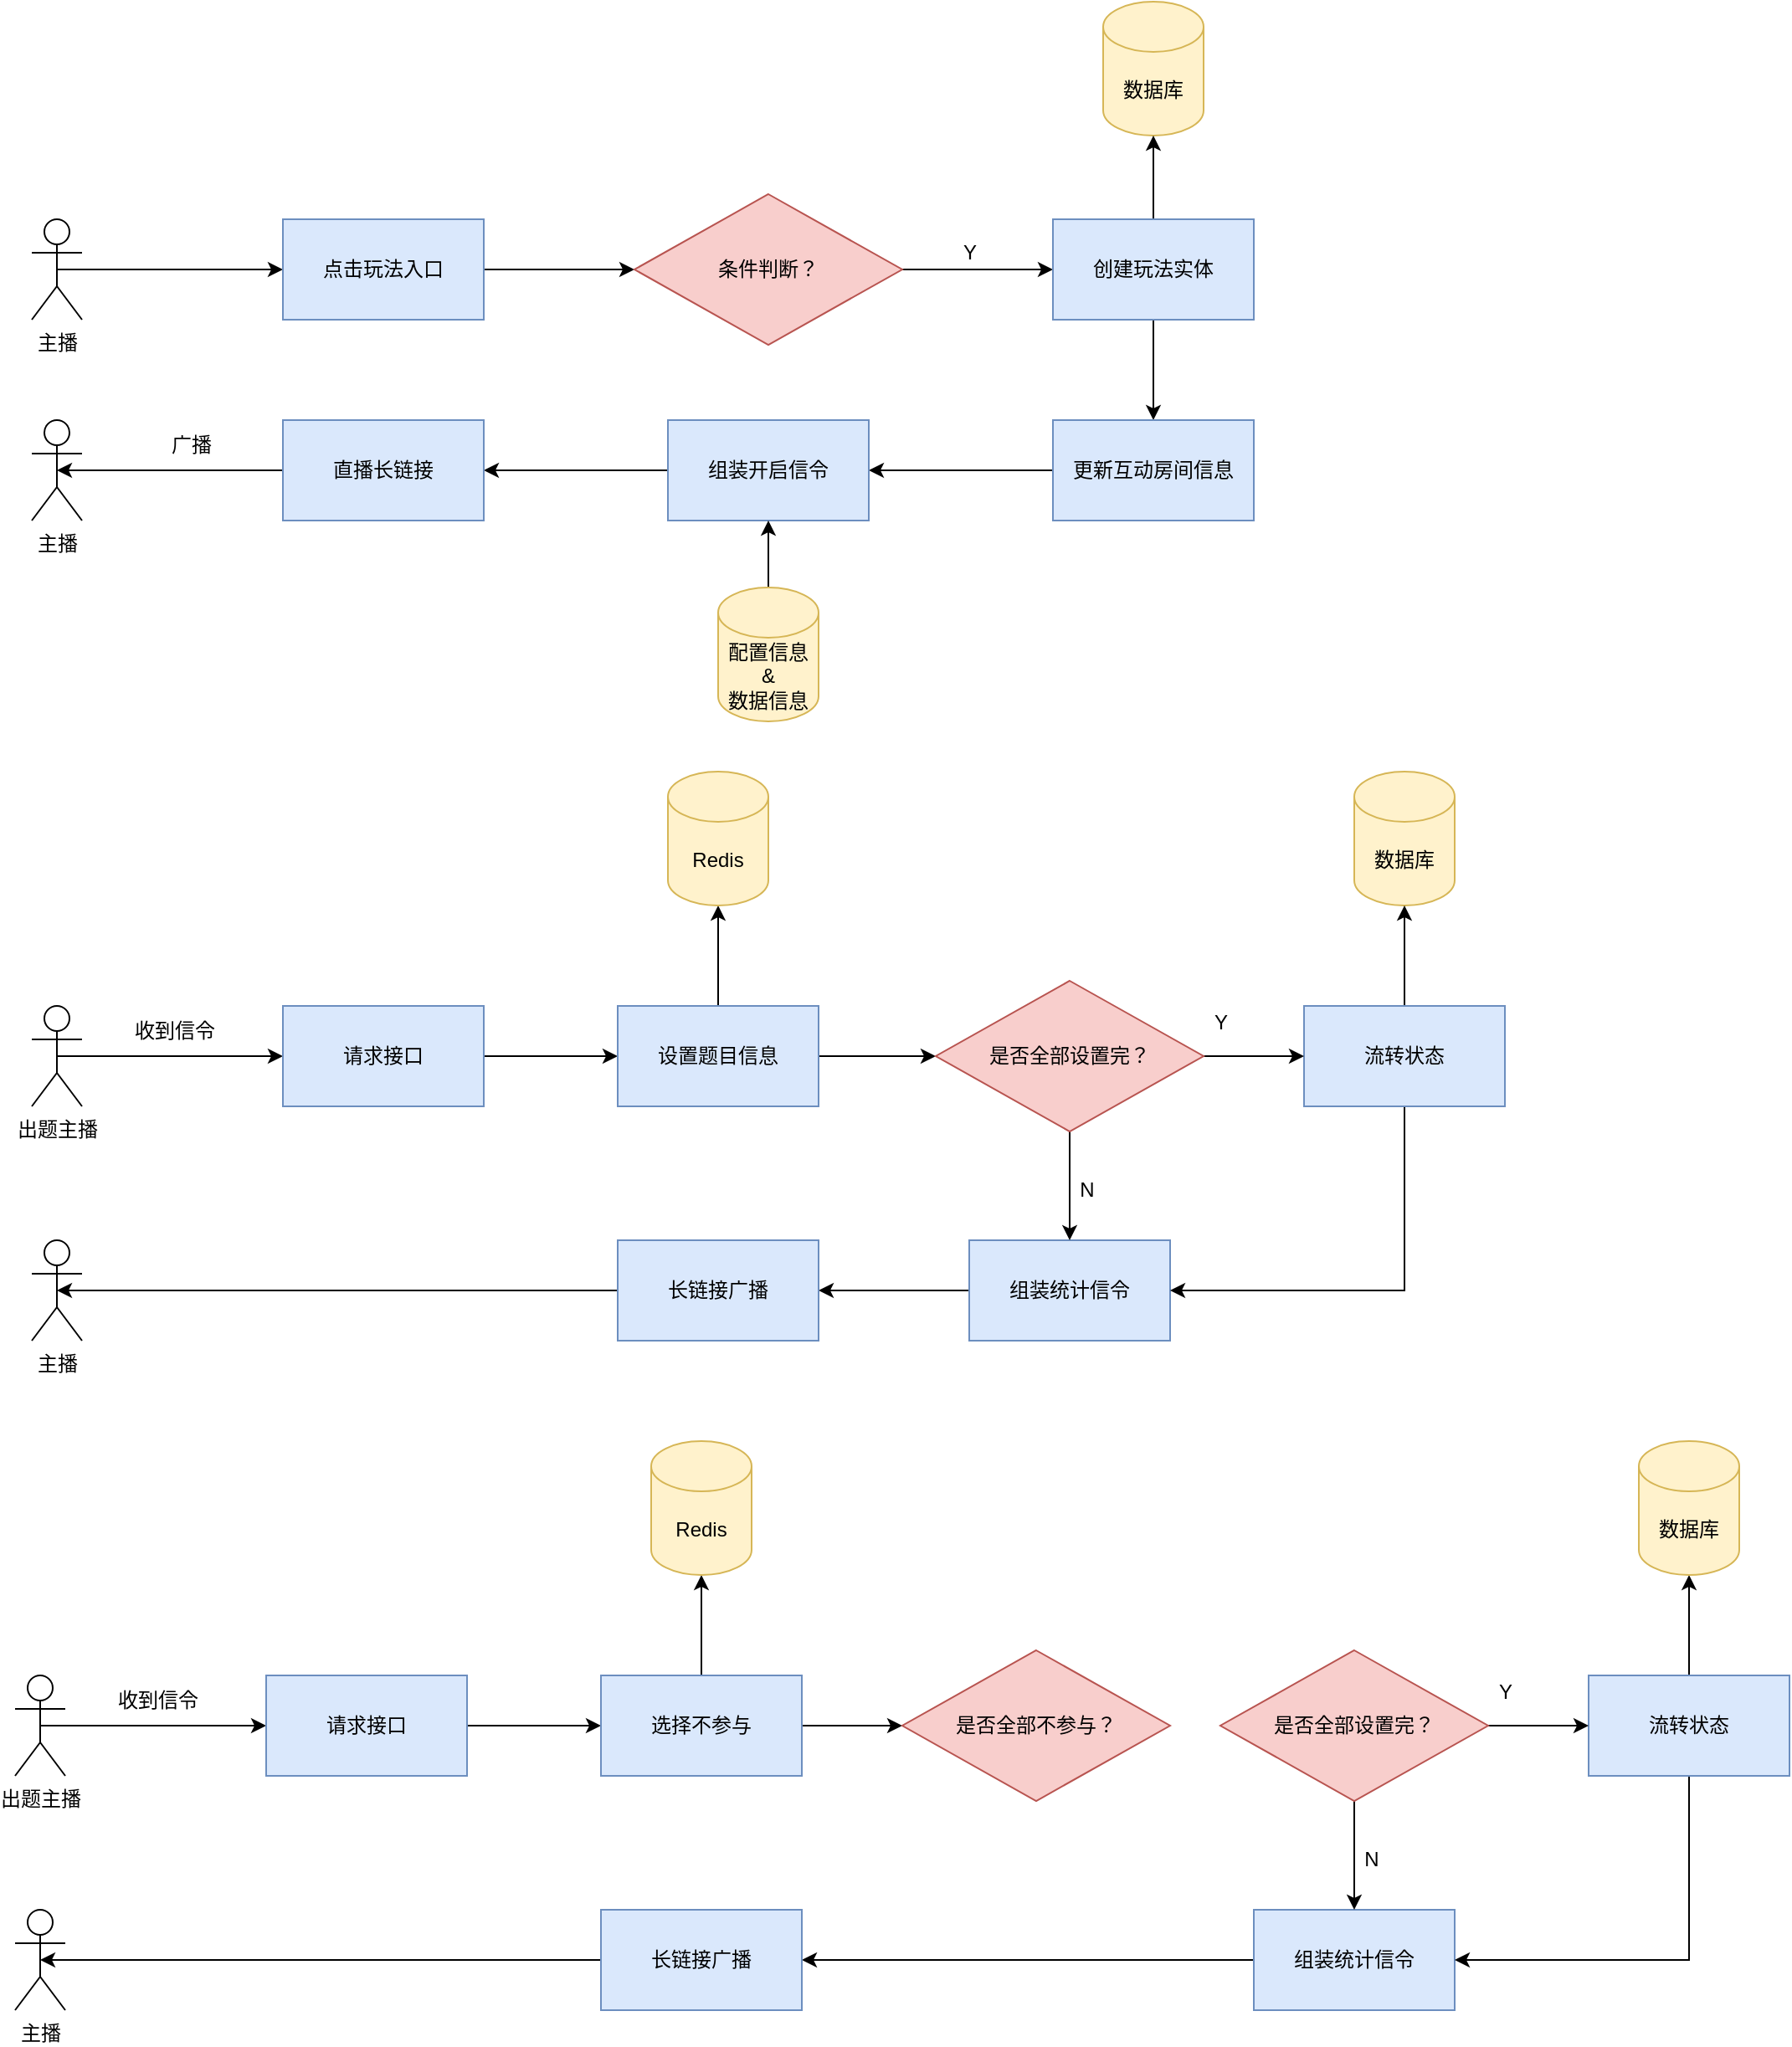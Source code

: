 <mxfile version="20.7.4" type="github">
  <diagram id="_jBMm5h1iPT7bY88BA8b" name="第 1 页">
    <mxGraphModel dx="2074" dy="1267" grid="1" gridSize="10" guides="1" tooltips="1" connect="1" arrows="1" fold="1" page="0" pageScale="1" pageWidth="827" pageHeight="1169" math="0" shadow="0">
      <root>
        <mxCell id="0" />
        <mxCell id="1" parent="0" />
        <mxCell id="njeBqSJCuxexRnKbgZhI-3" style="edgeStyle=orthogonalEdgeStyle;rounded=0;orthogonalLoop=1;jettySize=auto;html=1;exitX=0.5;exitY=0.5;exitDx=0;exitDy=0;exitPerimeter=0;entryX=0;entryY=0.5;entryDx=0;entryDy=0;" edge="1" parent="1" source="njeBqSJCuxexRnKbgZhI-1" target="njeBqSJCuxexRnKbgZhI-2">
          <mxGeometry relative="1" as="geometry" />
        </mxCell>
        <mxCell id="njeBqSJCuxexRnKbgZhI-1" value="主播" style="shape=umlActor;verticalLabelPosition=bottom;verticalAlign=top;html=1;outlineConnect=0;" vertex="1" parent="1">
          <mxGeometry x="130" y="250" width="30" height="60" as="geometry" />
        </mxCell>
        <mxCell id="njeBqSJCuxexRnKbgZhI-6" style="edgeStyle=orthogonalEdgeStyle;rounded=0;orthogonalLoop=1;jettySize=auto;html=1;exitX=1;exitY=0.5;exitDx=0;exitDy=0;entryX=0;entryY=0.5;entryDx=0;entryDy=0;" edge="1" parent="1" source="njeBqSJCuxexRnKbgZhI-2" target="njeBqSJCuxexRnKbgZhI-5">
          <mxGeometry relative="1" as="geometry" />
        </mxCell>
        <mxCell id="njeBqSJCuxexRnKbgZhI-2" value="点击玩法入口" style="rounded=0;whiteSpace=wrap;html=1;fillColor=#dae8fc;strokeColor=#6c8ebf;" vertex="1" parent="1">
          <mxGeometry x="280" y="250" width="120" height="60" as="geometry" />
        </mxCell>
        <mxCell id="njeBqSJCuxexRnKbgZhI-4" value="数据库" style="shape=cylinder3;whiteSpace=wrap;html=1;boundedLbl=1;backgroundOutline=1;size=15;fillColor=#fff2cc;strokeColor=#d6b656;" vertex="1" parent="1">
          <mxGeometry x="770" y="120" width="60" height="80" as="geometry" />
        </mxCell>
        <mxCell id="njeBqSJCuxexRnKbgZhI-8" style="edgeStyle=orthogonalEdgeStyle;rounded=0;orthogonalLoop=1;jettySize=auto;html=1;exitX=1;exitY=0.5;exitDx=0;exitDy=0;entryX=0;entryY=0.5;entryDx=0;entryDy=0;" edge="1" parent="1" source="njeBqSJCuxexRnKbgZhI-5" target="njeBqSJCuxexRnKbgZhI-7">
          <mxGeometry relative="1" as="geometry" />
        </mxCell>
        <mxCell id="njeBqSJCuxexRnKbgZhI-5" value="条件判断？" style="rhombus;whiteSpace=wrap;html=1;fillColor=#f8cecc;strokeColor=#b85450;" vertex="1" parent="1">
          <mxGeometry x="490" y="235" width="160" height="90" as="geometry" />
        </mxCell>
        <mxCell id="njeBqSJCuxexRnKbgZhI-9" style="edgeStyle=orthogonalEdgeStyle;rounded=0;orthogonalLoop=1;jettySize=auto;html=1;exitX=0.5;exitY=0;exitDx=0;exitDy=0;entryX=0.5;entryY=1;entryDx=0;entryDy=0;entryPerimeter=0;" edge="1" parent="1" source="njeBqSJCuxexRnKbgZhI-7" target="njeBqSJCuxexRnKbgZhI-4">
          <mxGeometry relative="1" as="geometry" />
        </mxCell>
        <mxCell id="njeBqSJCuxexRnKbgZhI-11" style="edgeStyle=orthogonalEdgeStyle;rounded=0;orthogonalLoop=1;jettySize=auto;html=1;exitX=0.5;exitY=1;exitDx=0;exitDy=0;entryX=0.5;entryY=0;entryDx=0;entryDy=0;" edge="1" parent="1" source="njeBqSJCuxexRnKbgZhI-7" target="njeBqSJCuxexRnKbgZhI-10">
          <mxGeometry relative="1" as="geometry" />
        </mxCell>
        <mxCell id="njeBqSJCuxexRnKbgZhI-7" value="创建玩法实体" style="rounded=0;whiteSpace=wrap;html=1;fillColor=#dae8fc;strokeColor=#6c8ebf;" vertex="1" parent="1">
          <mxGeometry x="740" y="250" width="120" height="60" as="geometry" />
        </mxCell>
        <mxCell id="njeBqSJCuxexRnKbgZhI-13" style="edgeStyle=orthogonalEdgeStyle;rounded=0;orthogonalLoop=1;jettySize=auto;html=1;exitX=0;exitY=0.5;exitDx=0;exitDy=0;entryX=1;entryY=0.5;entryDx=0;entryDy=0;" edge="1" parent="1" source="njeBqSJCuxexRnKbgZhI-10" target="njeBqSJCuxexRnKbgZhI-12">
          <mxGeometry relative="1" as="geometry" />
        </mxCell>
        <mxCell id="njeBqSJCuxexRnKbgZhI-10" value="更新互动房间信息" style="rounded=0;whiteSpace=wrap;html=1;fillColor=#dae8fc;strokeColor=#6c8ebf;" vertex="1" parent="1">
          <mxGeometry x="740" y="370" width="120" height="60" as="geometry" />
        </mxCell>
        <mxCell id="njeBqSJCuxexRnKbgZhI-19" style="edgeStyle=orthogonalEdgeStyle;rounded=0;orthogonalLoop=1;jettySize=auto;html=1;exitX=0;exitY=0.5;exitDx=0;exitDy=0;entryX=1;entryY=0.5;entryDx=0;entryDy=0;" edge="1" parent="1" source="njeBqSJCuxexRnKbgZhI-12" target="njeBqSJCuxexRnKbgZhI-18">
          <mxGeometry relative="1" as="geometry" />
        </mxCell>
        <mxCell id="njeBqSJCuxexRnKbgZhI-12" value="组装开启信令" style="rounded=0;whiteSpace=wrap;html=1;fillColor=#dae8fc;strokeColor=#6c8ebf;" vertex="1" parent="1">
          <mxGeometry x="510" y="370" width="120" height="60" as="geometry" />
        </mxCell>
        <mxCell id="njeBqSJCuxexRnKbgZhI-15" style="edgeStyle=orthogonalEdgeStyle;rounded=0;orthogonalLoop=1;jettySize=auto;html=1;exitX=0.5;exitY=0;exitDx=0;exitDy=0;exitPerimeter=0;entryX=0.5;entryY=1;entryDx=0;entryDy=0;" edge="1" parent="1" source="njeBqSJCuxexRnKbgZhI-14" target="njeBqSJCuxexRnKbgZhI-12">
          <mxGeometry relative="1" as="geometry" />
        </mxCell>
        <mxCell id="njeBqSJCuxexRnKbgZhI-14" value="配置信息&lt;br&gt;&amp;amp;&lt;br&gt;数据信息" style="shape=cylinder3;whiteSpace=wrap;html=1;boundedLbl=1;backgroundOutline=1;size=15;fillColor=#fff2cc;strokeColor=#d6b656;" vertex="1" parent="1">
          <mxGeometry x="540" y="470" width="60" height="80" as="geometry" />
        </mxCell>
        <mxCell id="njeBqSJCuxexRnKbgZhI-16" value="主播" style="shape=umlActor;verticalLabelPosition=bottom;verticalAlign=top;html=1;outlineConnect=0;" vertex="1" parent="1">
          <mxGeometry x="130" y="370" width="30" height="60" as="geometry" />
        </mxCell>
        <mxCell id="njeBqSJCuxexRnKbgZhI-20" style="edgeStyle=orthogonalEdgeStyle;rounded=0;orthogonalLoop=1;jettySize=auto;html=1;exitX=0;exitY=0.5;exitDx=0;exitDy=0;entryX=0.5;entryY=0.5;entryDx=0;entryDy=0;entryPerimeter=0;" edge="1" parent="1" source="njeBqSJCuxexRnKbgZhI-18" target="njeBqSJCuxexRnKbgZhI-16">
          <mxGeometry relative="1" as="geometry" />
        </mxCell>
        <mxCell id="njeBqSJCuxexRnKbgZhI-18" value="直播长链接" style="rounded=0;whiteSpace=wrap;html=1;fillColor=#dae8fc;strokeColor=#6c8ebf;" vertex="1" parent="1">
          <mxGeometry x="280" y="370" width="120" height="60" as="geometry" />
        </mxCell>
        <mxCell id="njeBqSJCuxexRnKbgZhI-21" value="广播" style="text;html=1;align=center;verticalAlign=middle;resizable=0;points=[];autosize=1;strokeColor=none;fillColor=none;" vertex="1" parent="1">
          <mxGeometry x="200" y="370" width="50" height="30" as="geometry" />
        </mxCell>
        <mxCell id="njeBqSJCuxexRnKbgZhI-24" style="edgeStyle=orthogonalEdgeStyle;rounded=0;orthogonalLoop=1;jettySize=auto;html=1;exitX=0.5;exitY=0.5;exitDx=0;exitDy=0;exitPerimeter=0;entryX=0;entryY=0.5;entryDx=0;entryDy=0;" edge="1" parent="1" source="njeBqSJCuxexRnKbgZhI-22" target="njeBqSJCuxexRnKbgZhI-23">
          <mxGeometry relative="1" as="geometry" />
        </mxCell>
        <mxCell id="njeBqSJCuxexRnKbgZhI-22" value="出题主播" style="shape=umlActor;verticalLabelPosition=bottom;verticalAlign=top;html=1;outlineConnect=0;" vertex="1" parent="1">
          <mxGeometry x="130" y="720" width="30" height="60" as="geometry" />
        </mxCell>
        <mxCell id="njeBqSJCuxexRnKbgZhI-27" style="edgeStyle=orthogonalEdgeStyle;rounded=0;orthogonalLoop=1;jettySize=auto;html=1;exitX=1;exitY=0.5;exitDx=0;exitDy=0;entryX=0;entryY=0.5;entryDx=0;entryDy=0;" edge="1" parent="1" source="njeBqSJCuxexRnKbgZhI-23" target="njeBqSJCuxexRnKbgZhI-26">
          <mxGeometry relative="1" as="geometry" />
        </mxCell>
        <mxCell id="njeBqSJCuxexRnKbgZhI-23" value="请求接口" style="rounded=0;whiteSpace=wrap;html=1;fillColor=#dae8fc;strokeColor=#6c8ebf;" vertex="1" parent="1">
          <mxGeometry x="280" y="720" width="120" height="60" as="geometry" />
        </mxCell>
        <mxCell id="njeBqSJCuxexRnKbgZhI-25" value="收到信令" style="text;html=1;align=center;verticalAlign=middle;resizable=0;points=[];autosize=1;strokeColor=none;fillColor=none;" vertex="1" parent="1">
          <mxGeometry x="180" y="720" width="70" height="30" as="geometry" />
        </mxCell>
        <mxCell id="njeBqSJCuxexRnKbgZhI-29" style="edgeStyle=orthogonalEdgeStyle;rounded=0;orthogonalLoop=1;jettySize=auto;html=1;exitX=0.5;exitY=0;exitDx=0;exitDy=0;entryX=0.5;entryY=1;entryDx=0;entryDy=0;entryPerimeter=0;" edge="1" parent="1" source="njeBqSJCuxexRnKbgZhI-26" target="njeBqSJCuxexRnKbgZhI-28">
          <mxGeometry relative="1" as="geometry" />
        </mxCell>
        <mxCell id="njeBqSJCuxexRnKbgZhI-39" style="edgeStyle=orthogonalEdgeStyle;rounded=0;orthogonalLoop=1;jettySize=auto;html=1;exitX=1;exitY=0.5;exitDx=0;exitDy=0;entryX=0;entryY=0.5;entryDx=0;entryDy=0;" edge="1" parent="1" source="njeBqSJCuxexRnKbgZhI-26" target="njeBqSJCuxexRnKbgZhI-36">
          <mxGeometry relative="1" as="geometry" />
        </mxCell>
        <mxCell id="njeBqSJCuxexRnKbgZhI-26" value="设置题目信息" style="rounded=0;whiteSpace=wrap;html=1;fillColor=#dae8fc;strokeColor=#6c8ebf;" vertex="1" parent="1">
          <mxGeometry x="480" y="720" width="120" height="60" as="geometry" />
        </mxCell>
        <mxCell id="njeBqSJCuxexRnKbgZhI-28" value="Redis" style="shape=cylinder3;whiteSpace=wrap;html=1;boundedLbl=1;backgroundOutline=1;size=15;fillColor=#fff2cc;strokeColor=#d6b656;" vertex="1" parent="1">
          <mxGeometry x="510" y="580" width="60" height="80" as="geometry" />
        </mxCell>
        <mxCell id="njeBqSJCuxexRnKbgZhI-48" style="edgeStyle=orthogonalEdgeStyle;rounded=0;orthogonalLoop=1;jettySize=auto;html=1;exitX=0;exitY=0.5;exitDx=0;exitDy=0;entryX=1;entryY=0.5;entryDx=0;entryDy=0;" edge="1" parent="1" source="njeBqSJCuxexRnKbgZhI-30" target="njeBqSJCuxexRnKbgZhI-47">
          <mxGeometry relative="1" as="geometry" />
        </mxCell>
        <mxCell id="njeBqSJCuxexRnKbgZhI-30" value="组装统计信令" style="rounded=0;whiteSpace=wrap;html=1;fillColor=#dae8fc;strokeColor=#6c8ebf;" vertex="1" parent="1">
          <mxGeometry x="690" y="860" width="120" height="60" as="geometry" />
        </mxCell>
        <mxCell id="njeBqSJCuxexRnKbgZhI-32" value="数据库" style="shape=cylinder3;whiteSpace=wrap;html=1;boundedLbl=1;backgroundOutline=1;size=15;fillColor=#fff2cc;strokeColor=#d6b656;" vertex="1" parent="1">
          <mxGeometry x="920" y="580" width="60" height="80" as="geometry" />
        </mxCell>
        <mxCell id="njeBqSJCuxexRnKbgZhI-43" style="edgeStyle=orthogonalEdgeStyle;rounded=0;orthogonalLoop=1;jettySize=auto;html=1;exitX=0.5;exitY=0;exitDx=0;exitDy=0;entryX=0.5;entryY=1;entryDx=0;entryDy=0;entryPerimeter=0;" edge="1" parent="1" source="njeBqSJCuxexRnKbgZhI-34" target="njeBqSJCuxexRnKbgZhI-32">
          <mxGeometry relative="1" as="geometry" />
        </mxCell>
        <mxCell id="njeBqSJCuxexRnKbgZhI-44" style="edgeStyle=orthogonalEdgeStyle;rounded=0;orthogonalLoop=1;jettySize=auto;html=1;exitX=0.5;exitY=1;exitDx=0;exitDy=0;entryX=1;entryY=0.5;entryDx=0;entryDy=0;" edge="1" parent="1" source="njeBqSJCuxexRnKbgZhI-34" target="njeBqSJCuxexRnKbgZhI-30">
          <mxGeometry relative="1" as="geometry" />
        </mxCell>
        <mxCell id="njeBqSJCuxexRnKbgZhI-34" value="流转状态" style="rounded=0;whiteSpace=wrap;html=1;fillColor=#dae8fc;strokeColor=#6c8ebf;" vertex="1" parent="1">
          <mxGeometry x="890" y="720" width="120" height="60" as="geometry" />
        </mxCell>
        <mxCell id="njeBqSJCuxexRnKbgZhI-40" style="edgeStyle=orthogonalEdgeStyle;rounded=0;orthogonalLoop=1;jettySize=auto;html=1;exitX=0.5;exitY=1;exitDx=0;exitDy=0;entryX=0.5;entryY=0;entryDx=0;entryDy=0;" edge="1" parent="1" source="njeBqSJCuxexRnKbgZhI-36" target="njeBqSJCuxexRnKbgZhI-30">
          <mxGeometry relative="1" as="geometry" />
        </mxCell>
        <mxCell id="njeBqSJCuxexRnKbgZhI-42" style="edgeStyle=orthogonalEdgeStyle;rounded=0;orthogonalLoop=1;jettySize=auto;html=1;exitX=1;exitY=0.5;exitDx=0;exitDy=0;entryX=0;entryY=0.5;entryDx=0;entryDy=0;" edge="1" parent="1" source="njeBqSJCuxexRnKbgZhI-36" target="njeBqSJCuxexRnKbgZhI-34">
          <mxGeometry relative="1" as="geometry" />
        </mxCell>
        <mxCell id="njeBqSJCuxexRnKbgZhI-36" value="是否全部设置完？" style="rhombus;whiteSpace=wrap;html=1;fillColor=#f8cecc;strokeColor=#b85450;" vertex="1" parent="1">
          <mxGeometry x="670" y="705" width="160" height="90" as="geometry" />
        </mxCell>
        <mxCell id="njeBqSJCuxexRnKbgZhI-37" value="Y" style="text;html=1;align=center;verticalAlign=middle;resizable=0;points=[];autosize=1;strokeColor=none;fillColor=none;" vertex="1" parent="1">
          <mxGeometry x="675" y="255" width="30" height="30" as="geometry" />
        </mxCell>
        <mxCell id="njeBqSJCuxexRnKbgZhI-45" value="Y" style="text;html=1;align=center;verticalAlign=middle;resizable=0;points=[];autosize=1;strokeColor=none;fillColor=none;" vertex="1" parent="1">
          <mxGeometry x="825" y="715" width="30" height="30" as="geometry" />
        </mxCell>
        <mxCell id="njeBqSJCuxexRnKbgZhI-46" value="N" style="text;html=1;align=center;verticalAlign=middle;resizable=0;points=[];autosize=1;strokeColor=none;fillColor=none;" vertex="1" parent="1">
          <mxGeometry x="745" y="815" width="30" height="30" as="geometry" />
        </mxCell>
        <mxCell id="njeBqSJCuxexRnKbgZhI-50" style="edgeStyle=orthogonalEdgeStyle;rounded=0;orthogonalLoop=1;jettySize=auto;html=1;exitX=0;exitY=0.5;exitDx=0;exitDy=0;entryX=0.5;entryY=0.5;entryDx=0;entryDy=0;entryPerimeter=0;" edge="1" parent="1" source="njeBqSJCuxexRnKbgZhI-47" target="njeBqSJCuxexRnKbgZhI-49">
          <mxGeometry relative="1" as="geometry" />
        </mxCell>
        <mxCell id="njeBqSJCuxexRnKbgZhI-47" value="长链接广播" style="rounded=0;whiteSpace=wrap;html=1;fillColor=#dae8fc;strokeColor=#6c8ebf;" vertex="1" parent="1">
          <mxGeometry x="480" y="860" width="120" height="60" as="geometry" />
        </mxCell>
        <mxCell id="njeBqSJCuxexRnKbgZhI-49" value="主播" style="shape=umlActor;verticalLabelPosition=bottom;verticalAlign=top;html=1;outlineConnect=0;" vertex="1" parent="1">
          <mxGeometry x="130" y="860" width="30" height="60" as="geometry" />
        </mxCell>
        <mxCell id="njeBqSJCuxexRnKbgZhI-51" style="edgeStyle=orthogonalEdgeStyle;rounded=0;orthogonalLoop=1;jettySize=auto;html=1;exitX=0.5;exitY=0.5;exitDx=0;exitDy=0;exitPerimeter=0;entryX=0;entryY=0.5;entryDx=0;entryDy=0;" edge="1" parent="1" source="njeBqSJCuxexRnKbgZhI-52" target="njeBqSJCuxexRnKbgZhI-54">
          <mxGeometry relative="1" as="geometry" />
        </mxCell>
        <mxCell id="njeBqSJCuxexRnKbgZhI-52" value="出题主播" style="shape=umlActor;verticalLabelPosition=bottom;verticalAlign=top;html=1;outlineConnect=0;" vertex="1" parent="1">
          <mxGeometry x="120" y="1120" width="30" height="60" as="geometry" />
        </mxCell>
        <mxCell id="njeBqSJCuxexRnKbgZhI-53" style="edgeStyle=orthogonalEdgeStyle;rounded=0;orthogonalLoop=1;jettySize=auto;html=1;exitX=1;exitY=0.5;exitDx=0;exitDy=0;entryX=0;entryY=0.5;entryDx=0;entryDy=0;" edge="1" parent="1" source="njeBqSJCuxexRnKbgZhI-54" target="njeBqSJCuxexRnKbgZhI-58">
          <mxGeometry relative="1" as="geometry" />
        </mxCell>
        <mxCell id="njeBqSJCuxexRnKbgZhI-54" value="请求接口" style="rounded=0;whiteSpace=wrap;html=1;fillColor=#dae8fc;strokeColor=#6c8ebf;" vertex="1" parent="1">
          <mxGeometry x="270" y="1120" width="120" height="60" as="geometry" />
        </mxCell>
        <mxCell id="njeBqSJCuxexRnKbgZhI-55" value="收到信令" style="text;html=1;align=center;verticalAlign=middle;resizable=0;points=[];autosize=1;strokeColor=none;fillColor=none;" vertex="1" parent="1">
          <mxGeometry x="170" y="1120" width="70" height="30" as="geometry" />
        </mxCell>
        <mxCell id="njeBqSJCuxexRnKbgZhI-56" style="edgeStyle=orthogonalEdgeStyle;rounded=0;orthogonalLoop=1;jettySize=auto;html=1;exitX=0.5;exitY=0;exitDx=0;exitDy=0;entryX=0.5;entryY=1;entryDx=0;entryDy=0;entryPerimeter=0;" edge="1" parent="1" source="njeBqSJCuxexRnKbgZhI-58">
          <mxGeometry relative="1" as="geometry">
            <mxPoint x="530" y="1060" as="targetPoint" />
          </mxGeometry>
        </mxCell>
        <mxCell id="njeBqSJCuxexRnKbgZhI-75" style="edgeStyle=orthogonalEdgeStyle;rounded=0;orthogonalLoop=1;jettySize=auto;html=1;exitX=1;exitY=0.5;exitDx=0;exitDy=0;entryX=0;entryY=0.5;entryDx=0;entryDy=0;" edge="1" parent="1" source="njeBqSJCuxexRnKbgZhI-58" target="njeBqSJCuxexRnKbgZhI-74">
          <mxGeometry relative="1" as="geometry" />
        </mxCell>
        <mxCell id="njeBqSJCuxexRnKbgZhI-58" value="选择不参与" style="rounded=0;whiteSpace=wrap;html=1;fillColor=#dae8fc;strokeColor=#6c8ebf;" vertex="1" parent="1">
          <mxGeometry x="470" y="1120" width="120" height="60" as="geometry" />
        </mxCell>
        <mxCell id="njeBqSJCuxexRnKbgZhI-59" style="edgeStyle=orthogonalEdgeStyle;rounded=0;orthogonalLoop=1;jettySize=auto;html=1;exitX=0;exitY=0.5;exitDx=0;exitDy=0;entryX=1;entryY=0.5;entryDx=0;entryDy=0;" edge="1" parent="1" source="njeBqSJCuxexRnKbgZhI-60" target="njeBqSJCuxexRnKbgZhI-70">
          <mxGeometry relative="1" as="geometry" />
        </mxCell>
        <mxCell id="njeBqSJCuxexRnKbgZhI-60" value="组装统计信令" style="rounded=0;whiteSpace=wrap;html=1;fillColor=#dae8fc;strokeColor=#6c8ebf;" vertex="1" parent="1">
          <mxGeometry x="860" y="1260" width="120" height="60" as="geometry" />
        </mxCell>
        <mxCell id="njeBqSJCuxexRnKbgZhI-61" style="edgeStyle=orthogonalEdgeStyle;rounded=0;orthogonalLoop=1;jettySize=auto;html=1;exitX=0.5;exitY=0;exitDx=0;exitDy=0;entryX=0.5;entryY=1;entryDx=0;entryDy=0;entryPerimeter=0;" edge="1" parent="1" source="njeBqSJCuxexRnKbgZhI-63">
          <mxGeometry relative="1" as="geometry">
            <mxPoint x="1120" y="1060" as="targetPoint" />
          </mxGeometry>
        </mxCell>
        <mxCell id="njeBqSJCuxexRnKbgZhI-62" style="edgeStyle=orthogonalEdgeStyle;rounded=0;orthogonalLoop=1;jettySize=auto;html=1;exitX=0.5;exitY=1;exitDx=0;exitDy=0;entryX=1;entryY=0.5;entryDx=0;entryDy=0;" edge="1" parent="1" source="njeBqSJCuxexRnKbgZhI-63" target="njeBqSJCuxexRnKbgZhI-60">
          <mxGeometry relative="1" as="geometry" />
        </mxCell>
        <mxCell id="njeBqSJCuxexRnKbgZhI-63" value="流转状态" style="rounded=0;whiteSpace=wrap;html=1;fillColor=#dae8fc;strokeColor=#6c8ebf;" vertex="1" parent="1">
          <mxGeometry x="1060" y="1120" width="120" height="60" as="geometry" />
        </mxCell>
        <mxCell id="njeBqSJCuxexRnKbgZhI-64" style="edgeStyle=orthogonalEdgeStyle;rounded=0;orthogonalLoop=1;jettySize=auto;html=1;exitX=0.5;exitY=1;exitDx=0;exitDy=0;entryX=0.5;entryY=0;entryDx=0;entryDy=0;" edge="1" parent="1" source="njeBqSJCuxexRnKbgZhI-66" target="njeBqSJCuxexRnKbgZhI-60">
          <mxGeometry relative="1" as="geometry" />
        </mxCell>
        <mxCell id="njeBqSJCuxexRnKbgZhI-65" style="edgeStyle=orthogonalEdgeStyle;rounded=0;orthogonalLoop=1;jettySize=auto;html=1;exitX=1;exitY=0.5;exitDx=0;exitDy=0;entryX=0;entryY=0.5;entryDx=0;entryDy=0;" edge="1" parent="1" source="njeBqSJCuxexRnKbgZhI-66" target="njeBqSJCuxexRnKbgZhI-63">
          <mxGeometry relative="1" as="geometry" />
        </mxCell>
        <mxCell id="njeBqSJCuxexRnKbgZhI-66" value="是否全部设置完？" style="rhombus;whiteSpace=wrap;html=1;fillColor=#f8cecc;strokeColor=#b85450;" vertex="1" parent="1">
          <mxGeometry x="840" y="1105" width="160" height="90" as="geometry" />
        </mxCell>
        <mxCell id="njeBqSJCuxexRnKbgZhI-67" value="Y" style="text;html=1;align=center;verticalAlign=middle;resizable=0;points=[];autosize=1;strokeColor=none;fillColor=none;" vertex="1" parent="1">
          <mxGeometry x="995" y="1115" width="30" height="30" as="geometry" />
        </mxCell>
        <mxCell id="njeBqSJCuxexRnKbgZhI-68" value="N" style="text;html=1;align=center;verticalAlign=middle;resizable=0;points=[];autosize=1;strokeColor=none;fillColor=none;" vertex="1" parent="1">
          <mxGeometry x="915" y="1215" width="30" height="30" as="geometry" />
        </mxCell>
        <mxCell id="njeBqSJCuxexRnKbgZhI-69" style="edgeStyle=orthogonalEdgeStyle;rounded=0;orthogonalLoop=1;jettySize=auto;html=1;exitX=0;exitY=0.5;exitDx=0;exitDy=0;entryX=0.5;entryY=0.5;entryDx=0;entryDy=0;entryPerimeter=0;" edge="1" parent="1" source="njeBqSJCuxexRnKbgZhI-70" target="njeBqSJCuxexRnKbgZhI-71">
          <mxGeometry relative="1" as="geometry" />
        </mxCell>
        <mxCell id="njeBqSJCuxexRnKbgZhI-70" value="长链接广播" style="rounded=0;whiteSpace=wrap;html=1;fillColor=#dae8fc;strokeColor=#6c8ebf;" vertex="1" parent="1">
          <mxGeometry x="470" y="1260" width="120" height="60" as="geometry" />
        </mxCell>
        <mxCell id="njeBqSJCuxexRnKbgZhI-71" value="主播" style="shape=umlActor;verticalLabelPosition=bottom;verticalAlign=top;html=1;outlineConnect=0;" vertex="1" parent="1">
          <mxGeometry x="120" y="1260" width="30" height="60" as="geometry" />
        </mxCell>
        <mxCell id="njeBqSJCuxexRnKbgZhI-72" value="Redis" style="shape=cylinder3;whiteSpace=wrap;html=1;boundedLbl=1;backgroundOutline=1;size=15;fillColor=#fff2cc;strokeColor=#d6b656;" vertex="1" parent="1">
          <mxGeometry x="500" y="980" width="60" height="80" as="geometry" />
        </mxCell>
        <mxCell id="njeBqSJCuxexRnKbgZhI-73" value="数据库" style="shape=cylinder3;whiteSpace=wrap;html=1;boundedLbl=1;backgroundOutline=1;size=15;fillColor=#fff2cc;strokeColor=#d6b656;" vertex="1" parent="1">
          <mxGeometry x="1090" y="980" width="60" height="80" as="geometry" />
        </mxCell>
        <mxCell id="njeBqSJCuxexRnKbgZhI-74" value="是否全部不参与？" style="rhombus;whiteSpace=wrap;html=1;fillColor=#f8cecc;strokeColor=#b85450;" vertex="1" parent="1">
          <mxGeometry x="650" y="1105" width="160" height="90" as="geometry" />
        </mxCell>
      </root>
    </mxGraphModel>
  </diagram>
</mxfile>
